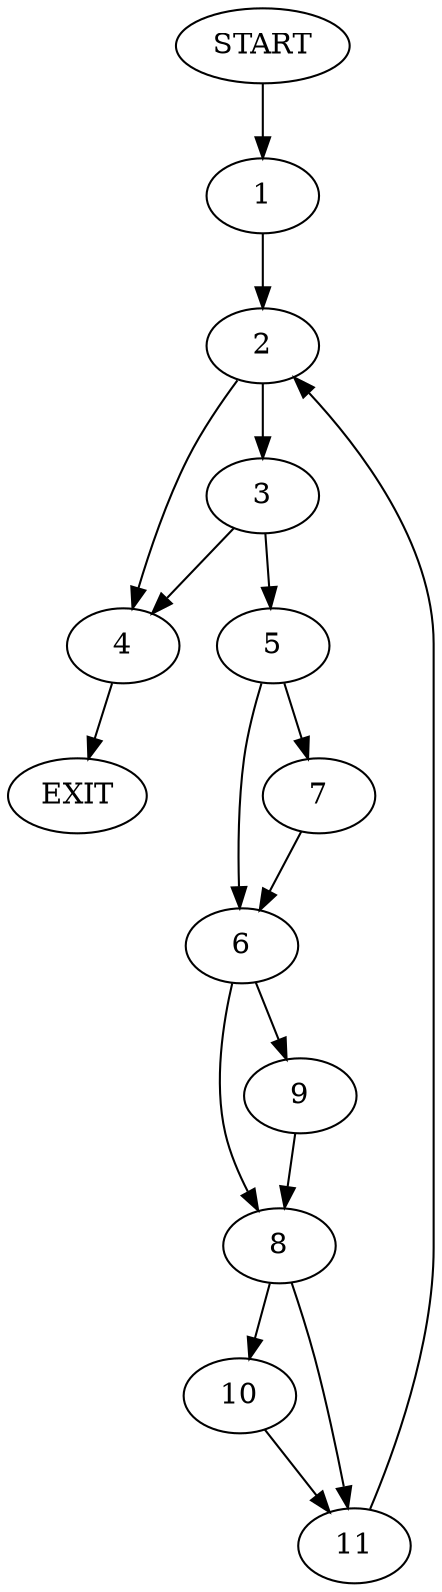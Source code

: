 digraph {
0 [label="START"]
12 [label="EXIT"]
0 -> 1
1 -> 2
2 -> 3
2 -> 4
4 -> 12
3 -> 4
3 -> 5
5 -> 6
5 -> 7
6 -> 8
6 -> 9
7 -> 6
8 -> 10
8 -> 11
9 -> 8
10 -> 11
11 -> 2
}
